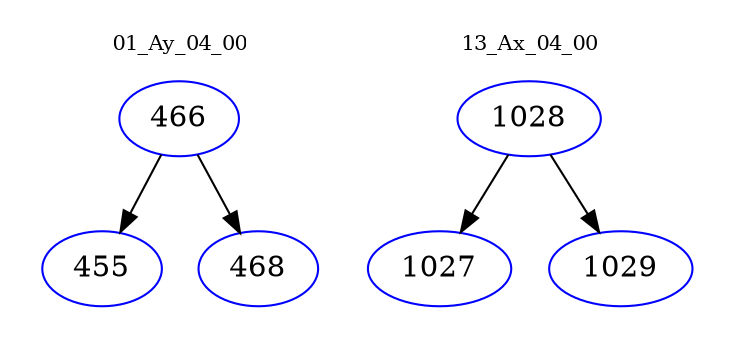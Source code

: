 digraph{
subgraph cluster_0 {
color = white
label = "01_Ay_04_00";
fontsize=10;
T0_466 [label="466", color="blue"]
T0_466 -> T0_455 [color="black"]
T0_455 [label="455", color="blue"]
T0_466 -> T0_468 [color="black"]
T0_468 [label="468", color="blue"]
}
subgraph cluster_1 {
color = white
label = "13_Ax_04_00";
fontsize=10;
T1_1028 [label="1028", color="blue"]
T1_1028 -> T1_1027 [color="black"]
T1_1027 [label="1027", color="blue"]
T1_1028 -> T1_1029 [color="black"]
T1_1029 [label="1029", color="blue"]
}
}
